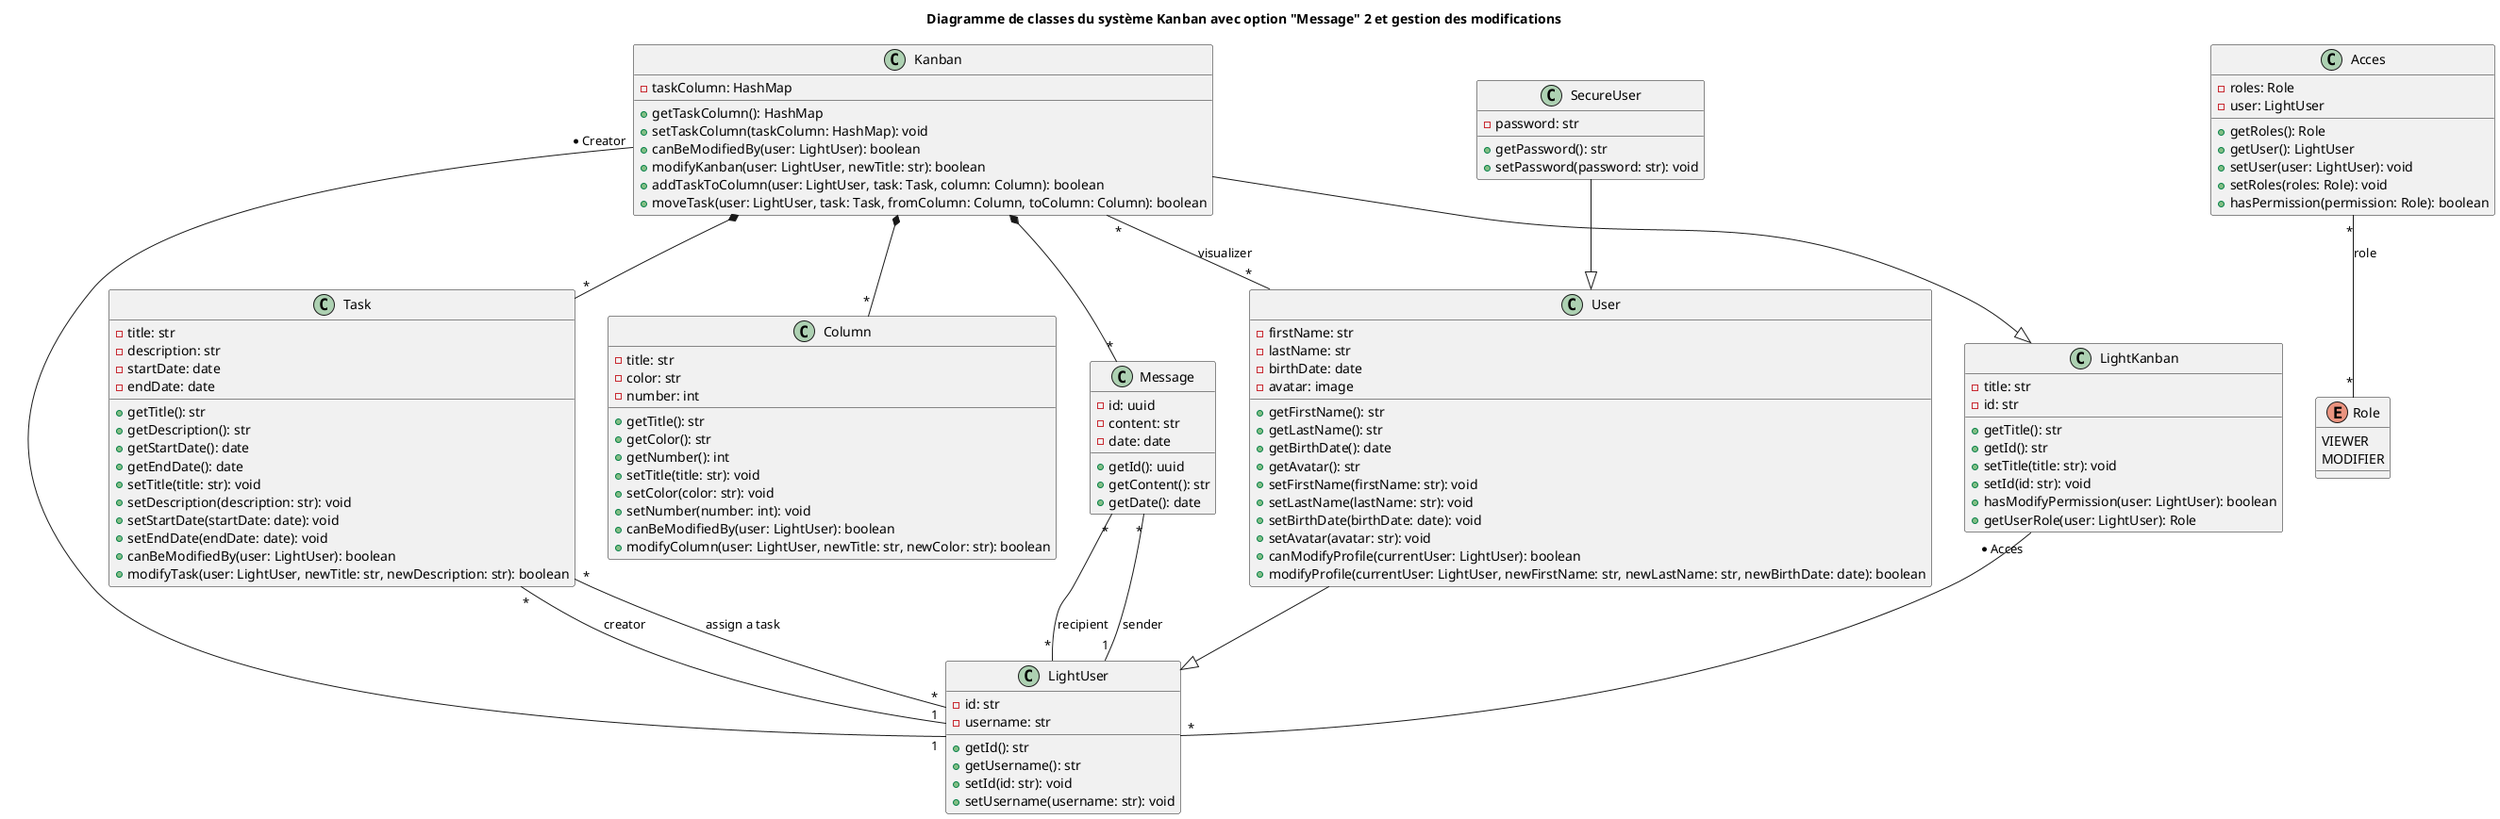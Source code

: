 @startuml
title Diagramme de classes du système Kanban avec option "Message" 2 et gestion des modifications
!define RECTANGLE class

class Task {
    - title: str
    - description: str
    - startDate: date
    - endDate: date
    + getTitle(): str
    + getDescription(): str
    + getStartDate(): date
    + getEndDate(): date
    + setTitle(title: str): void
    + setDescription(description: str): void
    + setStartDate(startDate: date): void
    + setEndDate(endDate: date): void
    + canBeModifiedBy(user: LightUser): boolean
    + modifyTask(user: LightUser, newTitle: str, newDescription: str): boolean
}

class Message {
    - id: uuid
    - content: str
    - date: date
    + getId(): uuid
    + getContent(): str
    + getDate(): date
}

class Column {
    - title: str
    - color: str
    - number: int
    + getTitle(): str
    + getColor(): str
    + getNumber(): int
    + setTitle(title: str): void
    + setColor(color: str): void
    + setNumber(number: int): void
    + canBeModifiedBy(user: LightUser): boolean
    + modifyColumn(user: LightUser, newTitle: str, newColor: str): boolean
}

class LightKanban {
    - title: str
    - id: str
    + getTitle(): str
    + getId(): str
    + setTitle(title: str): void
    + setId(id: str): void
    + hasModifyPermission(user: LightUser): boolean
    + getUserRole(user: LightUser): Role
}

class Kanban {
    - taskColumn: HashMap
    + getTaskColumn(): HashMap
    + setTaskColumn(taskColumn: HashMap): void
    + canBeModifiedBy(user: LightUser): boolean
    + modifyKanban(user: LightUser, newTitle: str): boolean
    + addTaskToColumn(user: LightUser, task: Task, column: Column): boolean
    + moveTask(user: LightUser, task: Task, fromColumn: Column, toColumn: Column): boolean
}

class SecureUser {
    - password: str
    + getPassword(): str
    + setPassword(password: str): void
}

class User {
    - firstName: str
    - lastName: str
    - birthDate: date
    - avatar: image
    + getFirstName(): str
    + getLastName(): str
    + getBirthDate(): date
    + getAvatar(): str
    + setFirstName(firstName: str): void
    + setLastName(lastName: str): void
    + setBirthDate(birthDate: date): void
    + setAvatar(avatar: str): void
    + canModifyProfile(currentUser: LightUser): boolean
    + modifyProfile(currentUser: LightUser, newFirstName: str, newLastName: str, newBirthDate: date): boolean
}

class LightUser {
    - id: str
    - username: str
    + getId(): str
    + getUsername(): str
    + setId(id: str): void
    + setUsername(username: str): void
}

enum Role {
    VIEWER
    MODIFIER
}

class Acces {
    - roles: Role
    - user: LightUser
    + getRoles(): Role
    + getUser(): LightUser
    + setUser(user: LightUser): void
    + setRoles(roles: Role): void
    + hasPermission(permission: Role): boolean
}

' Relations de composition et association
Kanban *-- "*" Task
Kanban *-- "*" Column
Kanban *-- "*" Message

' Relations d'héritage
Kanban --|> LightKanban
User --|> LightUser
SecureUser --|> User

' Relations avec les utilisateurs
Task "*" -- "1" LightUser : creator
Task "*" -- "*" LightUser: assign a task

' Relations d'accès
' (LightKanban, LightUser) .. Acces
LightKanban "* Acces" -- "*" LightUser
Acces "*" -- "*" Role : role

' Relations des kanban
Kanban "*" -- "*" User: visualizer
Kanban "* Creator" -- "1" LightUser

' Relations des messages
Message "*" -- "1" LightUser: sender
Message "*" -- "*" LightUser: recipient



@enduml